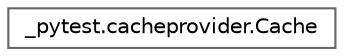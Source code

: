 digraph "Graphical Class Hierarchy"
{
 // LATEX_PDF_SIZE
  bgcolor="transparent";
  edge [fontname=Helvetica,fontsize=10,labelfontname=Helvetica,labelfontsize=10];
  node [fontname=Helvetica,fontsize=10,shape=box,height=0.2,width=0.4];
  rankdir="LR";
  Node0 [id="Node000000",label="_pytest.cacheprovider.Cache",height=0.2,width=0.4,color="grey40", fillcolor="white", style="filled",URL="$class__pytest_1_1cacheprovider_1_1_cache.html",tooltip=" "];
}
